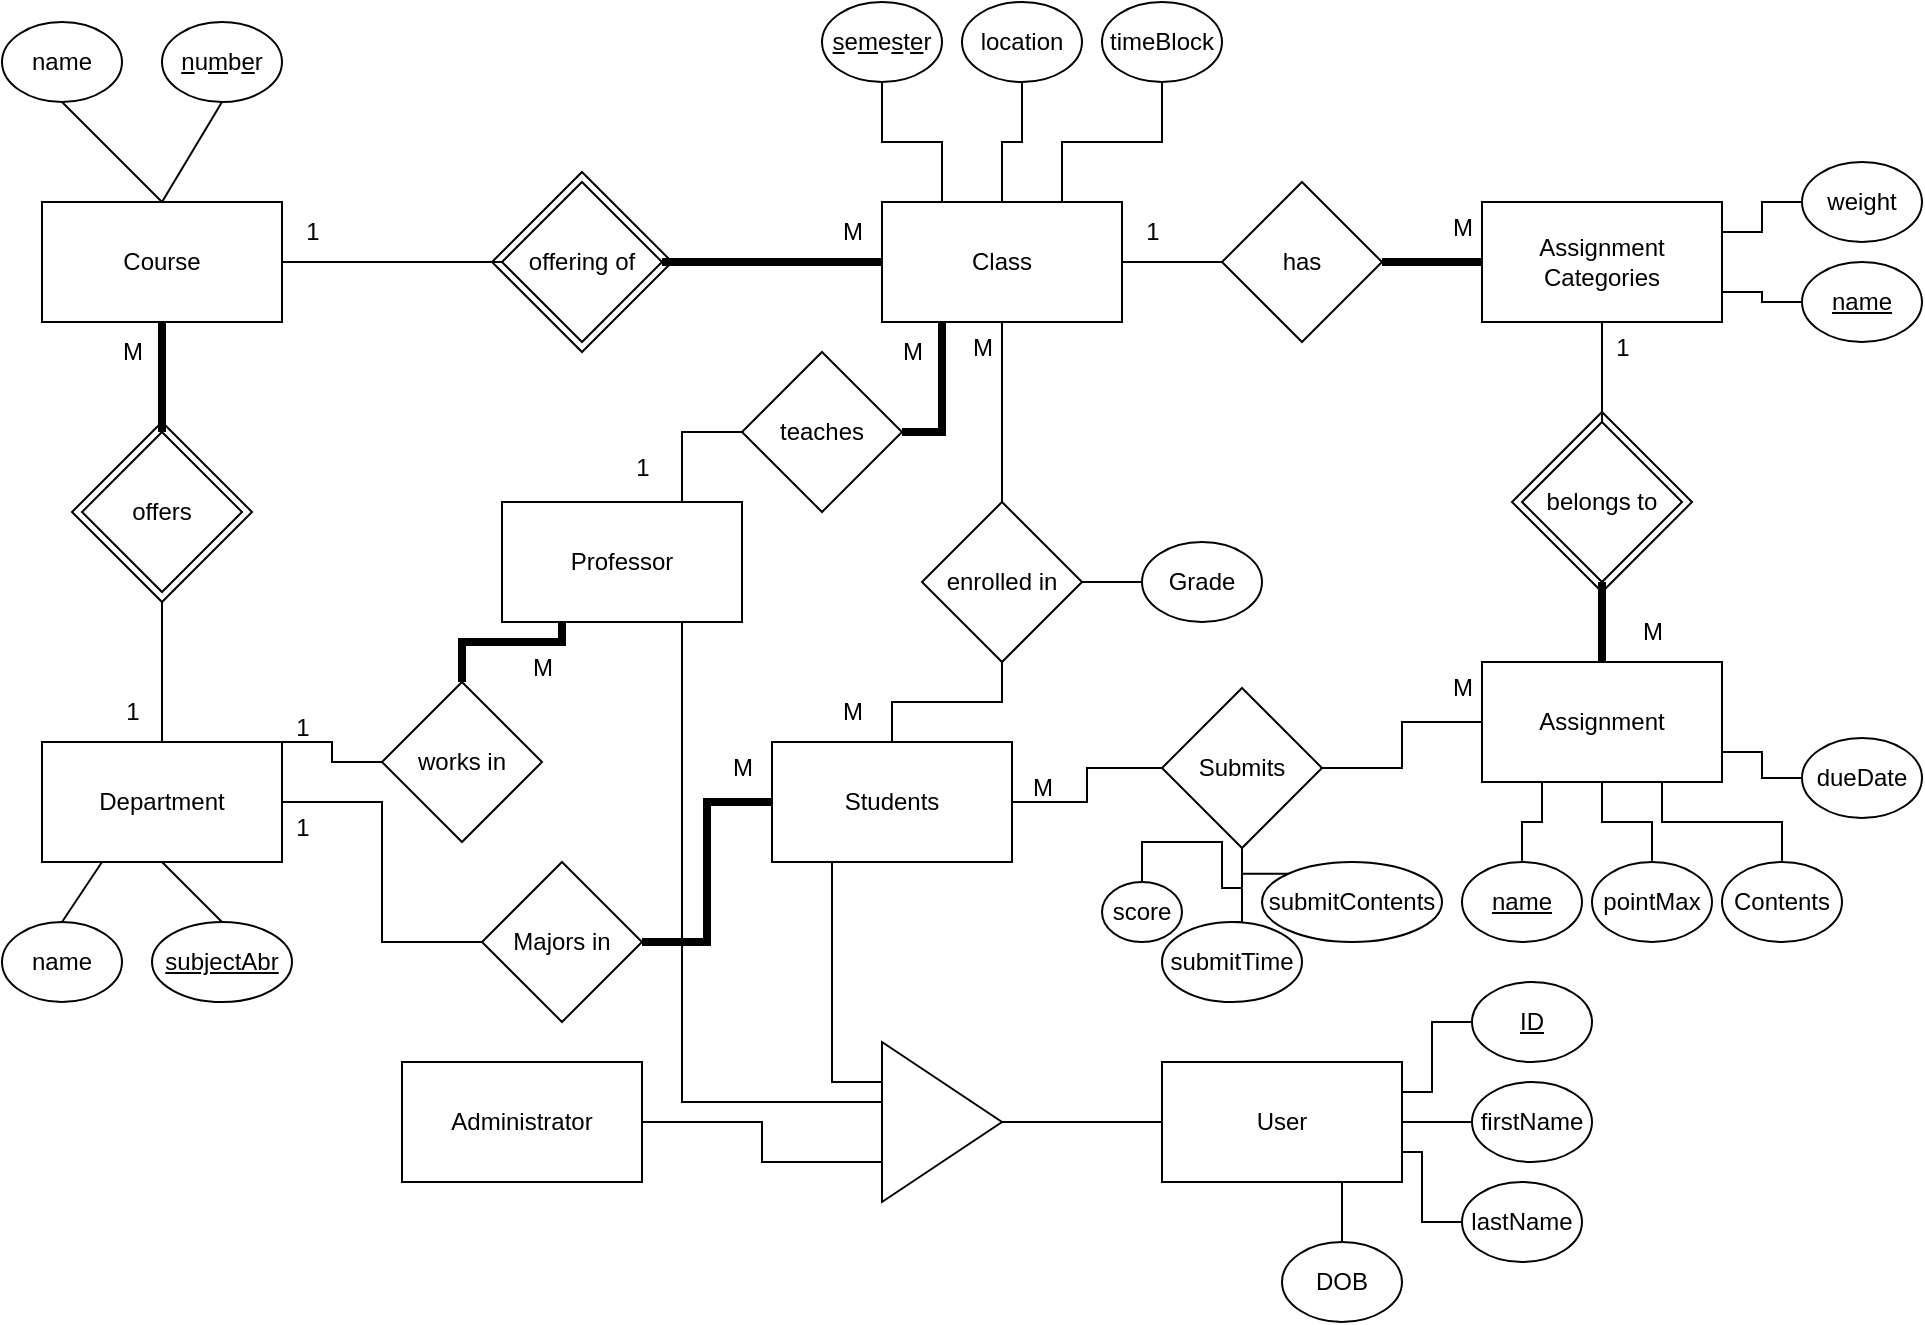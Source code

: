 <mxfile version="21.3.7" type="github">
  <diagram name="Page-1" id="xRLUyUIMnr9OEgLrwgXi">
    <mxGraphModel dx="1363" dy="917" grid="1" gridSize="10" guides="1" tooltips="1" connect="1" arrows="1" fold="1" page="1" pageScale="1" pageWidth="1100" pageHeight="850" math="0" shadow="0">
      <root>
        <mxCell id="0" />
        <mxCell id="1" parent="0" />
        <mxCell id="y1rRgEqODbrE1-zOls_D-131" value="" style="rhombus;whiteSpace=wrap;html=1;" vertex="1" parent="1">
          <mxGeometry x="845" y="295" width="90" height="90" as="geometry" />
        </mxCell>
        <mxCell id="y1rRgEqODbrE1-zOls_D-21" value="" style="rhombus;whiteSpace=wrap;html=1;" vertex="1" parent="1">
          <mxGeometry x="335" y="175" width="90" height="90" as="geometry" />
        </mxCell>
        <mxCell id="y1rRgEqODbrE1-zOls_D-16" value="" style="rhombus;whiteSpace=wrap;html=1;" vertex="1" parent="1">
          <mxGeometry x="125" y="300" width="90" height="90" as="geometry" />
        </mxCell>
        <mxCell id="y1rRgEqODbrE1-zOls_D-40" style="edgeStyle=orthogonalEdgeStyle;rounded=0;orthogonalLoop=1;jettySize=auto;html=1;exitX=1;exitY=0;exitDx=0;exitDy=0;entryX=0;entryY=0.5;entryDx=0;entryDy=0;endArrow=none;endFill=0;" edge="1" parent="1" source="y1rRgEqODbrE1-zOls_D-1" target="y1rRgEqODbrE1-zOls_D-39">
          <mxGeometry relative="1" as="geometry">
            <Array as="points">
              <mxPoint x="255" y="460" />
              <mxPoint x="255" y="470" />
            </Array>
          </mxGeometry>
        </mxCell>
        <mxCell id="y1rRgEqODbrE1-zOls_D-1" value="&lt;div&gt;Department&lt;/div&gt;" style="rounded=0;whiteSpace=wrap;html=1;" vertex="1" parent="1">
          <mxGeometry x="110" y="460" width="120" height="60" as="geometry" />
        </mxCell>
        <mxCell id="y1rRgEqODbrE1-zOls_D-2" value="name" style="ellipse;whiteSpace=wrap;html=1;" vertex="1" parent="1">
          <mxGeometry x="90" y="550" width="60" height="40" as="geometry" />
        </mxCell>
        <mxCell id="y1rRgEqODbrE1-zOls_D-3" value="&lt;u&gt;subjectAbr&lt;/u&gt;" style="ellipse;whiteSpace=wrap;html=1;" vertex="1" parent="1">
          <mxGeometry x="165" y="550" width="70" height="40" as="geometry" />
        </mxCell>
        <mxCell id="y1rRgEqODbrE1-zOls_D-4" value="" style="endArrow=none;html=1;rounded=0;entryX=0.25;entryY=1;entryDx=0;entryDy=0;exitX=0.5;exitY=0;exitDx=0;exitDy=0;" edge="1" parent="1" source="y1rRgEqODbrE1-zOls_D-2" target="y1rRgEqODbrE1-zOls_D-1">
          <mxGeometry width="50" height="50" relative="1" as="geometry">
            <mxPoint x="35" y="560" as="sourcePoint" />
            <mxPoint x="85" y="510" as="targetPoint" />
          </mxGeometry>
        </mxCell>
        <mxCell id="y1rRgEqODbrE1-zOls_D-5" value="" style="endArrow=none;html=1;rounded=0;exitX=0.5;exitY=0;exitDx=0;exitDy=0;entryX=0.5;entryY=1;entryDx=0;entryDy=0;" edge="1" parent="1" source="y1rRgEqODbrE1-zOls_D-3" target="y1rRgEqODbrE1-zOls_D-1">
          <mxGeometry width="50" height="50" relative="1" as="geometry">
            <mxPoint x="235" y="570" as="sourcePoint" />
            <mxPoint x="285" y="520" as="targetPoint" />
          </mxGeometry>
        </mxCell>
        <mxCell id="y1rRgEqODbrE1-zOls_D-19" style="edgeStyle=orthogonalEdgeStyle;rounded=0;orthogonalLoop=1;jettySize=auto;html=1;exitX=1;exitY=0.5;exitDx=0;exitDy=0;entryX=0;entryY=0.5;entryDx=0;entryDy=0;endArrow=none;endFill=0;" edge="1" parent="1" source="y1rRgEqODbrE1-zOls_D-6" target="y1rRgEqODbrE1-zOls_D-18">
          <mxGeometry relative="1" as="geometry" />
        </mxCell>
        <mxCell id="y1rRgEqODbrE1-zOls_D-6" value="Course" style="rounded=0;whiteSpace=wrap;html=1;" vertex="1" parent="1">
          <mxGeometry x="110" y="190" width="120" height="60" as="geometry" />
        </mxCell>
        <mxCell id="y1rRgEqODbrE1-zOls_D-7" value="name" style="ellipse;whiteSpace=wrap;html=1;" vertex="1" parent="1">
          <mxGeometry x="90" y="100" width="60" height="40" as="geometry" />
        </mxCell>
        <mxCell id="y1rRgEqODbrE1-zOls_D-8" value="&lt;u&gt;n&lt;/u&gt;u&lt;u&gt;m&lt;/u&gt;b&lt;u&gt;e&lt;/u&gt;r" style="ellipse;whiteSpace=wrap;html=1;" vertex="1" parent="1">
          <mxGeometry x="170" y="100" width="60" height="40" as="geometry" />
        </mxCell>
        <mxCell id="y1rRgEqODbrE1-zOls_D-9" value="" style="endArrow=none;html=1;rounded=0;entryX=0.5;entryY=1;entryDx=0;entryDy=0;exitX=0.5;exitY=0;exitDx=0;exitDy=0;" edge="1" parent="1" source="y1rRgEqODbrE1-zOls_D-6" target="y1rRgEqODbrE1-zOls_D-7">
          <mxGeometry width="50" height="50" relative="1" as="geometry">
            <mxPoint x="40" y="220" as="sourcePoint" />
            <mxPoint x="90" y="170" as="targetPoint" />
          </mxGeometry>
        </mxCell>
        <mxCell id="y1rRgEqODbrE1-zOls_D-10" value="" style="endArrow=none;html=1;rounded=0;entryX=0.5;entryY=1;entryDx=0;entryDy=0;exitX=0.5;exitY=0;exitDx=0;exitDy=0;" edge="1" parent="1" source="y1rRgEqODbrE1-zOls_D-6" target="y1rRgEqODbrE1-zOls_D-8">
          <mxGeometry width="50" height="50" relative="1" as="geometry">
            <mxPoint x="310" y="340" as="sourcePoint" />
            <mxPoint x="360" y="290" as="targetPoint" />
          </mxGeometry>
        </mxCell>
        <mxCell id="y1rRgEqODbrE1-zOls_D-11" value="offers" style="rhombus;whiteSpace=wrap;html=1;" vertex="1" parent="1">
          <mxGeometry x="130" y="305" width="80" height="80" as="geometry" />
        </mxCell>
        <mxCell id="y1rRgEqODbrE1-zOls_D-12" value="" style="endArrow=none;html=1;rounded=0;exitX=0.5;exitY=0;exitDx=0;exitDy=0;entryX=0.5;entryY=1;entryDx=0;entryDy=0;" edge="1" parent="1" source="y1rRgEqODbrE1-zOls_D-1" target="y1rRgEqODbrE1-zOls_D-16">
          <mxGeometry width="50" height="50" relative="1" as="geometry">
            <mxPoint x="175" y="480" as="sourcePoint" />
            <mxPoint x="170" y="430" as="targetPoint" />
          </mxGeometry>
        </mxCell>
        <mxCell id="y1rRgEqODbrE1-zOls_D-13" value="" style="endArrow=none;html=1;rounded=0;entryX=0.5;entryY=1;entryDx=0;entryDy=0;exitX=0.5;exitY=0;exitDx=0;exitDy=0;strokeWidth=4;" edge="1" parent="1" source="y1rRgEqODbrE1-zOls_D-11" target="y1rRgEqODbrE1-zOls_D-6">
          <mxGeometry width="50" height="50" relative="1" as="geometry">
            <mxPoint x="285" y="290" as="sourcePoint" />
            <mxPoint x="225" y="380" as="targetPoint" />
          </mxGeometry>
        </mxCell>
        <mxCell id="y1rRgEqODbrE1-zOls_D-14" value="M" style="text;html=1;align=center;verticalAlign=middle;resizable=0;points=[];autosize=1;strokeColor=none;fillColor=none;" vertex="1" parent="1">
          <mxGeometry x="140" y="250" width="30" height="30" as="geometry" />
        </mxCell>
        <mxCell id="y1rRgEqODbrE1-zOls_D-15" value="1" style="text;html=1;align=center;verticalAlign=middle;resizable=0;points=[];autosize=1;strokeColor=none;fillColor=none;" vertex="1" parent="1">
          <mxGeometry x="140" y="430" width="30" height="30" as="geometry" />
        </mxCell>
        <mxCell id="y1rRgEqODbrE1-zOls_D-55" style="edgeStyle=orthogonalEdgeStyle;rounded=0;orthogonalLoop=1;jettySize=auto;html=1;exitX=0.5;exitY=1;exitDx=0;exitDy=0;entryX=0.5;entryY=0;entryDx=0;entryDy=0;endArrow=none;endFill=0;" edge="1" parent="1" source="y1rRgEqODbrE1-zOls_D-17" target="y1rRgEqODbrE1-zOls_D-54">
          <mxGeometry relative="1" as="geometry" />
        </mxCell>
        <mxCell id="y1rRgEqODbrE1-zOls_D-17" value="Class" style="rounded=0;whiteSpace=wrap;html=1;" vertex="1" parent="1">
          <mxGeometry x="530" y="190" width="120" height="60" as="geometry" />
        </mxCell>
        <mxCell id="y1rRgEqODbrE1-zOls_D-20" style="edgeStyle=orthogonalEdgeStyle;rounded=0;orthogonalLoop=1;jettySize=auto;html=1;exitX=1;exitY=0.5;exitDx=0;exitDy=0;endArrow=none;endFill=0;entryX=0;entryY=0.5;entryDx=0;entryDy=0;strokeWidth=4;" edge="1" parent="1" source="y1rRgEqODbrE1-zOls_D-18" target="y1rRgEqODbrE1-zOls_D-17">
          <mxGeometry relative="1" as="geometry">
            <mxPoint x="495" y="218" as="targetPoint" />
          </mxGeometry>
        </mxCell>
        <mxCell id="y1rRgEqODbrE1-zOls_D-18" value="offering of" style="rhombus;whiteSpace=wrap;html=1;" vertex="1" parent="1">
          <mxGeometry x="340" y="180" width="80" height="80" as="geometry" />
        </mxCell>
        <mxCell id="y1rRgEqODbrE1-zOls_D-22" value="1" style="text;html=1;align=center;verticalAlign=middle;resizable=0;points=[];autosize=1;strokeColor=none;fillColor=none;" vertex="1" parent="1">
          <mxGeometry x="230" y="190" width="30" height="30" as="geometry" />
        </mxCell>
        <mxCell id="y1rRgEqODbrE1-zOls_D-23" value="M" style="text;html=1;align=center;verticalAlign=middle;resizable=0;points=[];autosize=1;strokeColor=none;fillColor=none;" vertex="1" parent="1">
          <mxGeometry x="500" y="190" width="30" height="30" as="geometry" />
        </mxCell>
        <mxCell id="y1rRgEqODbrE1-zOls_D-70" style="edgeStyle=orthogonalEdgeStyle;rounded=0;orthogonalLoop=1;jettySize=auto;html=1;exitX=0.5;exitY=1;exitDx=0;exitDy=0;entryX=0.25;entryY=0;entryDx=0;entryDy=0;endArrow=none;endFill=0;" edge="1" parent="1" source="y1rRgEqODbrE1-zOls_D-24" target="y1rRgEqODbrE1-zOls_D-17">
          <mxGeometry relative="1" as="geometry" />
        </mxCell>
        <mxCell id="y1rRgEqODbrE1-zOls_D-24" value="&lt;u&gt;s&lt;/u&gt;e&lt;u&gt;m&lt;/u&gt;e&lt;u&gt;s&lt;/u&gt;t&lt;u&gt;e&lt;/u&gt;r" style="ellipse;whiteSpace=wrap;html=1;" vertex="1" parent="1">
          <mxGeometry x="500" y="90" width="60" height="40" as="geometry" />
        </mxCell>
        <mxCell id="y1rRgEqODbrE1-zOls_D-72" style="edgeStyle=orthogonalEdgeStyle;rounded=0;orthogonalLoop=1;jettySize=auto;html=1;exitX=0.5;exitY=1;exitDx=0;exitDy=0;entryX=0.5;entryY=0;entryDx=0;entryDy=0;endArrow=none;endFill=0;" edge="1" parent="1" source="y1rRgEqODbrE1-zOls_D-25" target="y1rRgEqODbrE1-zOls_D-17">
          <mxGeometry relative="1" as="geometry" />
        </mxCell>
        <mxCell id="y1rRgEqODbrE1-zOls_D-25" value="location" style="ellipse;whiteSpace=wrap;html=1;" vertex="1" parent="1">
          <mxGeometry x="570" y="90" width="60" height="40" as="geometry" />
        </mxCell>
        <mxCell id="y1rRgEqODbrE1-zOls_D-74" style="edgeStyle=orthogonalEdgeStyle;rounded=0;orthogonalLoop=1;jettySize=auto;html=1;exitX=0.5;exitY=1;exitDx=0;exitDy=0;entryX=0.75;entryY=0;entryDx=0;entryDy=0;endArrow=none;endFill=0;" edge="1" parent="1" source="y1rRgEqODbrE1-zOls_D-26" target="y1rRgEqODbrE1-zOls_D-17">
          <mxGeometry relative="1" as="geometry" />
        </mxCell>
        <mxCell id="y1rRgEqODbrE1-zOls_D-26" value="timeBlock" style="ellipse;whiteSpace=wrap;html=1;" vertex="1" parent="1">
          <mxGeometry x="640" y="90" width="60" height="40" as="geometry" />
        </mxCell>
        <mxCell id="y1rRgEqODbrE1-zOls_D-47" style="edgeStyle=orthogonalEdgeStyle;rounded=0;orthogonalLoop=1;jettySize=auto;html=1;exitX=0.75;exitY=0;exitDx=0;exitDy=0;entryX=0;entryY=0.5;entryDx=0;entryDy=0;endArrow=none;endFill=0;" edge="1" parent="1" source="y1rRgEqODbrE1-zOls_D-37" target="y1rRgEqODbrE1-zOls_D-46">
          <mxGeometry relative="1" as="geometry" />
        </mxCell>
        <mxCell id="y1rRgEqODbrE1-zOls_D-37" value="Professor" style="rounded=0;whiteSpace=wrap;html=1;" vertex="1" parent="1">
          <mxGeometry x="340" y="340" width="120" height="60" as="geometry" />
        </mxCell>
        <mxCell id="y1rRgEqODbrE1-zOls_D-41" style="edgeStyle=orthogonalEdgeStyle;rounded=0;orthogonalLoop=1;jettySize=auto;html=1;exitX=0.5;exitY=0;exitDx=0;exitDy=0;entryX=0.25;entryY=1;entryDx=0;entryDy=0;endArrow=none;endFill=0;strokeWidth=4;" edge="1" parent="1" source="y1rRgEqODbrE1-zOls_D-39" target="y1rRgEqODbrE1-zOls_D-37">
          <mxGeometry relative="1" as="geometry" />
        </mxCell>
        <mxCell id="y1rRgEqODbrE1-zOls_D-39" value="works in" style="rhombus;whiteSpace=wrap;html=1;" vertex="1" parent="1">
          <mxGeometry x="280" y="430" width="80" height="80" as="geometry" />
        </mxCell>
        <mxCell id="y1rRgEqODbrE1-zOls_D-42" value="M" style="text;html=1;align=center;verticalAlign=middle;resizable=0;points=[];autosize=1;strokeColor=none;fillColor=none;" vertex="1" parent="1">
          <mxGeometry x="345" y="408" width="30" height="30" as="geometry" />
        </mxCell>
        <mxCell id="y1rRgEqODbrE1-zOls_D-43" value="1" style="text;html=1;align=center;verticalAlign=middle;resizable=0;points=[];autosize=1;strokeColor=none;fillColor=none;" vertex="1" parent="1">
          <mxGeometry x="225" y="438" width="30" height="30" as="geometry" />
        </mxCell>
        <mxCell id="y1rRgEqODbrE1-zOls_D-52" style="edgeStyle=orthogonalEdgeStyle;rounded=0;orthogonalLoop=1;jettySize=auto;html=1;exitX=1;exitY=0.5;exitDx=0;exitDy=0;entryX=0.25;entryY=1;entryDx=0;entryDy=0;endArrow=none;endFill=0;strokeWidth=4;" edge="1" parent="1" source="y1rRgEqODbrE1-zOls_D-46" target="y1rRgEqODbrE1-zOls_D-17">
          <mxGeometry relative="1" as="geometry" />
        </mxCell>
        <mxCell id="y1rRgEqODbrE1-zOls_D-46" value="teaches" style="rhombus;whiteSpace=wrap;html=1;" vertex="1" parent="1">
          <mxGeometry x="460" y="265" width="80" height="80" as="geometry" />
        </mxCell>
        <mxCell id="y1rRgEqODbrE1-zOls_D-49" value="1" style="text;html=1;align=center;verticalAlign=middle;resizable=0;points=[];autosize=1;strokeColor=none;fillColor=none;" vertex="1" parent="1">
          <mxGeometry x="395" y="308" width="30" height="30" as="geometry" />
        </mxCell>
        <mxCell id="y1rRgEqODbrE1-zOls_D-53" value="M" style="text;html=1;align=center;verticalAlign=middle;resizable=0;points=[];autosize=1;strokeColor=none;fillColor=none;" vertex="1" parent="1">
          <mxGeometry x="530" y="250" width="30" height="30" as="geometry" />
        </mxCell>
        <mxCell id="y1rRgEqODbrE1-zOls_D-57" style="edgeStyle=orthogonalEdgeStyle;rounded=0;orthogonalLoop=1;jettySize=auto;html=1;exitX=0.5;exitY=1;exitDx=0;exitDy=0;entryX=0.5;entryY=0;entryDx=0;entryDy=0;endArrow=none;endFill=0;" edge="1" parent="1" source="y1rRgEqODbrE1-zOls_D-54" target="y1rRgEqODbrE1-zOls_D-56">
          <mxGeometry relative="1" as="geometry" />
        </mxCell>
        <mxCell id="y1rRgEqODbrE1-zOls_D-54" value="enrolled in" style="rhombus;whiteSpace=wrap;html=1;" vertex="1" parent="1">
          <mxGeometry x="550" y="340" width="80" height="80" as="geometry" />
        </mxCell>
        <mxCell id="y1rRgEqODbrE1-zOls_D-104" style="edgeStyle=orthogonalEdgeStyle;rounded=0;orthogonalLoop=1;jettySize=auto;html=1;exitX=1;exitY=0.5;exitDx=0;exitDy=0;entryX=0;entryY=0.5;entryDx=0;entryDy=0;endArrow=none;endFill=0;" edge="1" parent="1" source="y1rRgEqODbrE1-zOls_D-56" target="y1rRgEqODbrE1-zOls_D-103">
          <mxGeometry relative="1" as="geometry" />
        </mxCell>
        <mxCell id="y1rRgEqODbrE1-zOls_D-56" value="&lt;div&gt;Students&lt;/div&gt;" style="rounded=0;whiteSpace=wrap;html=1;" vertex="1" parent="1">
          <mxGeometry x="475" y="460" width="120" height="60" as="geometry" />
        </mxCell>
        <mxCell id="y1rRgEqODbrE1-zOls_D-59" style="edgeStyle=orthogonalEdgeStyle;rounded=0;orthogonalLoop=1;jettySize=auto;html=1;exitX=0;exitY=0.5;exitDx=0;exitDy=0;entryX=1;entryY=0.5;entryDx=0;entryDy=0;endArrow=none;endFill=0;" edge="1" parent="1" source="y1rRgEqODbrE1-zOls_D-58" target="y1rRgEqODbrE1-zOls_D-54">
          <mxGeometry relative="1" as="geometry" />
        </mxCell>
        <mxCell id="y1rRgEqODbrE1-zOls_D-58" value="Grade" style="ellipse;whiteSpace=wrap;html=1;" vertex="1" parent="1">
          <mxGeometry x="660" y="360" width="60" height="40" as="geometry" />
        </mxCell>
        <mxCell id="y1rRgEqODbrE1-zOls_D-60" value="M" style="text;html=1;align=center;verticalAlign=middle;resizable=0;points=[];autosize=1;strokeColor=none;fillColor=none;" vertex="1" parent="1">
          <mxGeometry x="565" y="248" width="30" height="30" as="geometry" />
        </mxCell>
        <mxCell id="y1rRgEqODbrE1-zOls_D-61" value="M" style="text;html=1;align=center;verticalAlign=middle;resizable=0;points=[];autosize=1;strokeColor=none;fillColor=none;" vertex="1" parent="1">
          <mxGeometry x="500" y="430" width="30" height="30" as="geometry" />
        </mxCell>
        <mxCell id="y1rRgEqODbrE1-zOls_D-62" value="Assignment Categories" style="rounded=0;whiteSpace=wrap;html=1;" vertex="1" parent="1">
          <mxGeometry x="830" y="190" width="120" height="60" as="geometry" />
        </mxCell>
        <mxCell id="y1rRgEqODbrE1-zOls_D-67" style="edgeStyle=orthogonalEdgeStyle;rounded=0;orthogonalLoop=1;jettySize=auto;html=1;exitX=0;exitY=0.5;exitDx=0;exitDy=0;entryX=1;entryY=0.25;entryDx=0;entryDy=0;endArrow=none;endFill=0;" edge="1" parent="1" source="y1rRgEqODbrE1-zOls_D-64" target="y1rRgEqODbrE1-zOls_D-62">
          <mxGeometry relative="1" as="geometry" />
        </mxCell>
        <mxCell id="y1rRgEqODbrE1-zOls_D-64" value="weight" style="ellipse;whiteSpace=wrap;html=1;" vertex="1" parent="1">
          <mxGeometry x="990" y="170" width="60" height="40" as="geometry" />
        </mxCell>
        <mxCell id="y1rRgEqODbrE1-zOls_D-66" style="edgeStyle=orthogonalEdgeStyle;rounded=0;orthogonalLoop=1;jettySize=auto;html=1;exitX=0;exitY=0.5;exitDx=0;exitDy=0;entryX=1;entryY=0.75;entryDx=0;entryDy=0;endArrow=none;endFill=0;" edge="1" parent="1" source="y1rRgEqODbrE1-zOls_D-65" target="y1rRgEqODbrE1-zOls_D-62">
          <mxGeometry relative="1" as="geometry" />
        </mxCell>
        <mxCell id="y1rRgEqODbrE1-zOls_D-65" value="&lt;u&gt;name&lt;/u&gt;" style="ellipse;whiteSpace=wrap;html=1;" vertex="1" parent="1">
          <mxGeometry x="990" y="220" width="60" height="40" as="geometry" />
        </mxCell>
        <mxCell id="y1rRgEqODbrE1-zOls_D-77" style="edgeStyle=orthogonalEdgeStyle;rounded=0;orthogonalLoop=1;jettySize=auto;html=1;exitX=0;exitY=0.5;exitDx=0;exitDy=0;entryX=1;entryY=0.5;entryDx=0;entryDy=0;endArrow=none;endFill=0;" edge="1" parent="1" source="y1rRgEqODbrE1-zOls_D-75" target="y1rRgEqODbrE1-zOls_D-17">
          <mxGeometry relative="1" as="geometry" />
        </mxCell>
        <mxCell id="y1rRgEqODbrE1-zOls_D-78" style="edgeStyle=orthogonalEdgeStyle;rounded=0;orthogonalLoop=1;jettySize=auto;html=1;exitX=1;exitY=0.5;exitDx=0;exitDy=0;entryX=0;entryY=0.5;entryDx=0;entryDy=0;endArrow=none;endFill=0;strokeWidth=4;" edge="1" parent="1" source="y1rRgEqODbrE1-zOls_D-75" target="y1rRgEqODbrE1-zOls_D-62">
          <mxGeometry relative="1" as="geometry" />
        </mxCell>
        <mxCell id="y1rRgEqODbrE1-zOls_D-75" value="has" style="rhombus;whiteSpace=wrap;html=1;" vertex="1" parent="1">
          <mxGeometry x="700" y="180" width="80" height="80" as="geometry" />
        </mxCell>
        <mxCell id="y1rRgEqODbrE1-zOls_D-79" value="M" style="text;html=1;align=center;verticalAlign=middle;resizable=0;points=[];autosize=1;strokeColor=none;fillColor=none;strokeWidth=3;" vertex="1" parent="1">
          <mxGeometry x="805" y="188" width="30" height="30" as="geometry" />
        </mxCell>
        <mxCell id="y1rRgEqODbrE1-zOls_D-80" value="1" style="text;html=1;align=center;verticalAlign=middle;resizable=0;points=[];autosize=1;strokeColor=none;fillColor=none;" vertex="1" parent="1">
          <mxGeometry x="650" y="190" width="30" height="30" as="geometry" />
        </mxCell>
        <mxCell id="y1rRgEqODbrE1-zOls_D-82" style="edgeStyle=orthogonalEdgeStyle;rounded=0;orthogonalLoop=1;jettySize=auto;html=1;exitX=1;exitY=0.5;exitDx=0;exitDy=0;entryX=0;entryY=0.5;entryDx=0;entryDy=0;endArrow=none;endFill=0;strokeWidth=4;" edge="1" parent="1" source="y1rRgEqODbrE1-zOls_D-81" target="y1rRgEqODbrE1-zOls_D-56">
          <mxGeometry relative="1" as="geometry" />
        </mxCell>
        <mxCell id="y1rRgEqODbrE1-zOls_D-83" style="edgeStyle=orthogonalEdgeStyle;rounded=0;orthogonalLoop=1;jettySize=auto;html=1;exitX=0;exitY=0.5;exitDx=0;exitDy=0;entryX=1;entryY=0.5;entryDx=0;entryDy=0;endArrow=none;endFill=0;" edge="1" parent="1" source="y1rRgEqODbrE1-zOls_D-81" target="y1rRgEqODbrE1-zOls_D-1">
          <mxGeometry relative="1" as="geometry" />
        </mxCell>
        <mxCell id="y1rRgEqODbrE1-zOls_D-81" value="Majors in" style="rhombus;whiteSpace=wrap;html=1;" vertex="1" parent="1">
          <mxGeometry x="330" y="520" width="80" height="80" as="geometry" />
        </mxCell>
        <mxCell id="y1rRgEqODbrE1-zOls_D-84" value="M" style="text;html=1;align=center;verticalAlign=middle;resizable=0;points=[];autosize=1;strokeColor=none;fillColor=none;" vertex="1" parent="1">
          <mxGeometry x="445" y="458" width="30" height="30" as="geometry" />
        </mxCell>
        <mxCell id="y1rRgEqODbrE1-zOls_D-85" value="1" style="text;html=1;align=center;verticalAlign=middle;resizable=0;points=[];autosize=1;strokeColor=none;fillColor=none;" vertex="1" parent="1">
          <mxGeometry x="225" y="488" width="30" height="30" as="geometry" />
        </mxCell>
        <mxCell id="y1rRgEqODbrE1-zOls_D-87" style="edgeStyle=orthogonalEdgeStyle;rounded=0;orthogonalLoop=1;jettySize=auto;html=1;exitX=0.5;exitY=0;exitDx=0;exitDy=0;entryX=0.5;entryY=1;entryDx=0;entryDy=0;endArrow=none;endFill=0;" edge="1" parent="1" source="y1rRgEqODbrE1-zOls_D-86" target="y1rRgEqODbrE1-zOls_D-62">
          <mxGeometry relative="1" as="geometry" />
        </mxCell>
        <mxCell id="y1rRgEqODbrE1-zOls_D-89" value="" style="edgeStyle=orthogonalEdgeStyle;rounded=0;orthogonalLoop=1;jettySize=auto;html=1;endArrow=none;endFill=0;strokeWidth=4;" edge="1" parent="1" source="y1rRgEqODbrE1-zOls_D-86" target="y1rRgEqODbrE1-zOls_D-88">
          <mxGeometry relative="1" as="geometry" />
        </mxCell>
        <mxCell id="y1rRgEqODbrE1-zOls_D-86" value="belongs to" style="rhombus;whiteSpace=wrap;html=1;" vertex="1" parent="1">
          <mxGeometry x="850" y="300" width="80" height="80" as="geometry" />
        </mxCell>
        <mxCell id="y1rRgEqODbrE1-zOls_D-88" value="Assignment" style="rounded=0;whiteSpace=wrap;html=1;" vertex="1" parent="1">
          <mxGeometry x="830" y="420" width="120" height="60" as="geometry" />
        </mxCell>
        <mxCell id="y1rRgEqODbrE1-zOls_D-91" value="1" style="text;html=1;align=center;verticalAlign=middle;resizable=0;points=[];autosize=1;strokeColor=none;fillColor=none;" vertex="1" parent="1">
          <mxGeometry x="885" y="248" width="30" height="30" as="geometry" />
        </mxCell>
        <mxCell id="y1rRgEqODbrE1-zOls_D-92" value="M" style="text;html=1;align=center;verticalAlign=middle;resizable=0;points=[];autosize=1;strokeColor=none;fillColor=none;" vertex="1" parent="1">
          <mxGeometry x="900" y="390" width="30" height="30" as="geometry" />
        </mxCell>
        <mxCell id="y1rRgEqODbrE1-zOls_D-99" style="edgeStyle=orthogonalEdgeStyle;rounded=0;orthogonalLoop=1;jettySize=auto;html=1;exitX=0.5;exitY=0;exitDx=0;exitDy=0;entryX=0.25;entryY=1;entryDx=0;entryDy=0;endArrow=none;endFill=0;" edge="1" parent="1" source="y1rRgEqODbrE1-zOls_D-95" target="y1rRgEqODbrE1-zOls_D-88">
          <mxGeometry relative="1" as="geometry" />
        </mxCell>
        <mxCell id="y1rRgEqODbrE1-zOls_D-95" value="&lt;u&gt;name&lt;/u&gt;" style="ellipse;whiteSpace=wrap;html=1;" vertex="1" parent="1">
          <mxGeometry x="820" y="520" width="60" height="40" as="geometry" />
        </mxCell>
        <mxCell id="y1rRgEqODbrE1-zOls_D-100" style="edgeStyle=orthogonalEdgeStyle;rounded=0;orthogonalLoop=1;jettySize=auto;html=1;exitX=0.5;exitY=0;exitDx=0;exitDy=0;entryX=0.5;entryY=1;entryDx=0;entryDy=0;endArrow=none;endFill=0;" edge="1" parent="1" source="y1rRgEqODbrE1-zOls_D-96" target="y1rRgEqODbrE1-zOls_D-88">
          <mxGeometry relative="1" as="geometry" />
        </mxCell>
        <mxCell id="y1rRgEqODbrE1-zOls_D-96" value="pointMax" style="ellipse;whiteSpace=wrap;html=1;" vertex="1" parent="1">
          <mxGeometry x="885" y="520" width="60" height="40" as="geometry" />
        </mxCell>
        <mxCell id="y1rRgEqODbrE1-zOls_D-101" style="edgeStyle=orthogonalEdgeStyle;rounded=0;orthogonalLoop=1;jettySize=auto;html=1;exitX=0.5;exitY=0;exitDx=0;exitDy=0;entryX=0.75;entryY=1;entryDx=0;entryDy=0;endArrow=none;endFill=0;" edge="1" parent="1" source="y1rRgEqODbrE1-zOls_D-97" target="y1rRgEqODbrE1-zOls_D-88">
          <mxGeometry relative="1" as="geometry" />
        </mxCell>
        <mxCell id="y1rRgEqODbrE1-zOls_D-97" value="Contents" style="ellipse;whiteSpace=wrap;html=1;" vertex="1" parent="1">
          <mxGeometry x="950" y="520" width="60" height="40" as="geometry" />
        </mxCell>
        <mxCell id="y1rRgEqODbrE1-zOls_D-102" style="edgeStyle=orthogonalEdgeStyle;rounded=0;orthogonalLoop=1;jettySize=auto;html=1;exitX=0;exitY=0.5;exitDx=0;exitDy=0;entryX=1;entryY=0.75;entryDx=0;entryDy=0;endArrow=none;endFill=0;" edge="1" parent="1" source="y1rRgEqODbrE1-zOls_D-98" target="y1rRgEqODbrE1-zOls_D-88">
          <mxGeometry relative="1" as="geometry" />
        </mxCell>
        <mxCell id="y1rRgEqODbrE1-zOls_D-98" value="dueDate" style="ellipse;whiteSpace=wrap;html=1;" vertex="1" parent="1">
          <mxGeometry x="990" y="458" width="60" height="40" as="geometry" />
        </mxCell>
        <mxCell id="y1rRgEqODbrE1-zOls_D-105" style="edgeStyle=orthogonalEdgeStyle;rounded=0;orthogonalLoop=1;jettySize=auto;html=1;exitX=1;exitY=0.5;exitDx=0;exitDy=0;entryX=0;entryY=0.5;entryDx=0;entryDy=0;endArrow=none;endFill=0;" edge="1" parent="1" source="y1rRgEqODbrE1-zOls_D-103" target="y1rRgEqODbrE1-zOls_D-88">
          <mxGeometry relative="1" as="geometry" />
        </mxCell>
        <mxCell id="y1rRgEqODbrE1-zOls_D-103" value="Submits" style="rhombus;whiteSpace=wrap;html=1;" vertex="1" parent="1">
          <mxGeometry x="670" y="433" width="80" height="80" as="geometry" />
        </mxCell>
        <mxCell id="y1rRgEqODbrE1-zOls_D-106" value="M" style="text;html=1;align=center;verticalAlign=middle;resizable=0;points=[];autosize=1;strokeColor=none;fillColor=none;" vertex="1" parent="1">
          <mxGeometry x="595" y="468" width="30" height="30" as="geometry" />
        </mxCell>
        <mxCell id="y1rRgEqODbrE1-zOls_D-107" value="M" style="text;html=1;align=center;verticalAlign=middle;resizable=0;points=[];autosize=1;strokeColor=none;fillColor=none;" vertex="1" parent="1">
          <mxGeometry x="805" y="418" width="30" height="30" as="geometry" />
        </mxCell>
        <mxCell id="y1rRgEqODbrE1-zOls_D-109" style="edgeStyle=orthogonalEdgeStyle;rounded=0;orthogonalLoop=1;jettySize=auto;html=1;exitX=0.5;exitY=0;exitDx=0;exitDy=0;entryX=0.5;entryY=1;entryDx=0;entryDy=0;endArrow=none;endFill=0;" edge="1" parent="1" source="y1rRgEqODbrE1-zOls_D-108" target="y1rRgEqODbrE1-zOls_D-103">
          <mxGeometry relative="1" as="geometry" />
        </mxCell>
        <mxCell id="y1rRgEqODbrE1-zOls_D-108" value="submitTime" style="ellipse;whiteSpace=wrap;html=1;" vertex="1" parent="1">
          <mxGeometry x="670" y="550" width="70" height="40" as="geometry" />
        </mxCell>
        <mxCell id="y1rRgEqODbrE1-zOls_D-111" style="edgeStyle=orthogonalEdgeStyle;rounded=0;orthogonalLoop=1;jettySize=auto;html=1;exitX=0.5;exitY=0;exitDx=0;exitDy=0;entryX=0.5;entryY=1;entryDx=0;entryDy=0;endArrow=none;endFill=0;" edge="1" parent="1" source="y1rRgEqODbrE1-zOls_D-110" target="y1rRgEqODbrE1-zOls_D-103">
          <mxGeometry relative="1" as="geometry" />
        </mxCell>
        <mxCell id="y1rRgEqODbrE1-zOls_D-110" value="score" style="ellipse;whiteSpace=wrap;html=1;" vertex="1" parent="1">
          <mxGeometry x="640" y="530" width="40" height="30" as="geometry" />
        </mxCell>
        <mxCell id="y1rRgEqODbrE1-zOls_D-113" style="edgeStyle=orthogonalEdgeStyle;rounded=0;orthogonalLoop=1;jettySize=auto;html=1;exitX=0;exitY=0;exitDx=0;exitDy=0;entryX=0.5;entryY=1;entryDx=0;entryDy=0;endArrow=none;endFill=0;" edge="1" parent="1" source="y1rRgEqODbrE1-zOls_D-112" target="y1rRgEqODbrE1-zOls_D-103">
          <mxGeometry relative="1" as="geometry" />
        </mxCell>
        <mxCell id="y1rRgEqODbrE1-zOls_D-112" value="submitContents" style="ellipse;whiteSpace=wrap;html=1;" vertex="1" parent="1">
          <mxGeometry x="720" y="520" width="90" height="40" as="geometry" />
        </mxCell>
        <mxCell id="y1rRgEqODbrE1-zOls_D-119" style="edgeStyle=orthogonalEdgeStyle;rounded=0;orthogonalLoop=1;jettySize=auto;html=1;exitX=1;exitY=0.5;exitDx=0;exitDy=0;entryX=0;entryY=0.75;entryDx=0;entryDy=0;endArrow=none;endFill=0;" edge="1" parent="1" source="y1rRgEqODbrE1-zOls_D-115" target="y1rRgEqODbrE1-zOls_D-116">
          <mxGeometry relative="1" as="geometry" />
        </mxCell>
        <mxCell id="y1rRgEqODbrE1-zOls_D-115" value="&lt;div&gt;Administrator&lt;/div&gt;" style="rounded=0;whiteSpace=wrap;html=1;" vertex="1" parent="1">
          <mxGeometry x="290" y="620" width="120" height="60" as="geometry" />
        </mxCell>
        <mxCell id="y1rRgEqODbrE1-zOls_D-120" style="edgeStyle=orthogonalEdgeStyle;rounded=0;orthogonalLoop=1;jettySize=auto;html=1;exitX=0;exitY=0.5;exitDx=0;exitDy=0;entryX=0.75;entryY=1;entryDx=0;entryDy=0;endArrow=none;endFill=0;" edge="1" parent="1" source="y1rRgEqODbrE1-zOls_D-116" target="y1rRgEqODbrE1-zOls_D-37">
          <mxGeometry relative="1" as="geometry">
            <Array as="points">
              <mxPoint x="530" y="640" />
              <mxPoint x="430" y="640" />
            </Array>
          </mxGeometry>
        </mxCell>
        <mxCell id="y1rRgEqODbrE1-zOls_D-121" style="edgeStyle=orthogonalEdgeStyle;rounded=0;orthogonalLoop=1;jettySize=auto;html=1;exitX=0;exitY=0.25;exitDx=0;exitDy=0;entryX=0.25;entryY=1;entryDx=0;entryDy=0;endArrow=none;endFill=0;" edge="1" parent="1" source="y1rRgEqODbrE1-zOls_D-116" target="y1rRgEqODbrE1-zOls_D-56">
          <mxGeometry relative="1" as="geometry" />
        </mxCell>
        <mxCell id="y1rRgEqODbrE1-zOls_D-116" value="" style="triangle;whiteSpace=wrap;html=1;" vertex="1" parent="1">
          <mxGeometry x="530" y="610" width="60" height="80" as="geometry" />
        </mxCell>
        <mxCell id="y1rRgEqODbrE1-zOls_D-118" style="edgeStyle=orthogonalEdgeStyle;rounded=0;orthogonalLoop=1;jettySize=auto;html=1;exitX=0;exitY=0.5;exitDx=0;exitDy=0;entryX=1;entryY=0.5;entryDx=0;entryDy=0;endArrow=none;endFill=0;" edge="1" parent="1" source="y1rRgEqODbrE1-zOls_D-117" target="y1rRgEqODbrE1-zOls_D-116">
          <mxGeometry relative="1" as="geometry" />
        </mxCell>
        <mxCell id="y1rRgEqODbrE1-zOls_D-117" value="User" style="rounded=0;whiteSpace=wrap;html=1;" vertex="1" parent="1">
          <mxGeometry x="670" y="620" width="120" height="60" as="geometry" />
        </mxCell>
        <mxCell id="y1rRgEqODbrE1-zOls_D-129" style="edgeStyle=orthogonalEdgeStyle;rounded=0;orthogonalLoop=1;jettySize=auto;html=1;exitX=0;exitY=0.5;exitDx=0;exitDy=0;entryX=1;entryY=0.25;entryDx=0;entryDy=0;endArrow=none;endFill=0;" edge="1" parent="1" source="y1rRgEqODbrE1-zOls_D-122" target="y1rRgEqODbrE1-zOls_D-117">
          <mxGeometry relative="1" as="geometry" />
        </mxCell>
        <mxCell id="y1rRgEqODbrE1-zOls_D-122" value="&lt;u&gt;ID&lt;/u&gt;" style="ellipse;whiteSpace=wrap;html=1;" vertex="1" parent="1">
          <mxGeometry x="825" y="580" width="60" height="40" as="geometry" />
        </mxCell>
        <mxCell id="y1rRgEqODbrE1-zOls_D-128" style="edgeStyle=orthogonalEdgeStyle;rounded=0;orthogonalLoop=1;jettySize=auto;html=1;exitX=0;exitY=0.5;exitDx=0;exitDy=0;entryX=1;entryY=0.5;entryDx=0;entryDy=0;endArrow=none;endFill=0;" edge="1" parent="1" source="y1rRgEqODbrE1-zOls_D-123" target="y1rRgEqODbrE1-zOls_D-117">
          <mxGeometry relative="1" as="geometry" />
        </mxCell>
        <mxCell id="y1rRgEqODbrE1-zOls_D-123" value="firstName" style="ellipse;whiteSpace=wrap;html=1;" vertex="1" parent="1">
          <mxGeometry x="825" y="630" width="60" height="40" as="geometry" />
        </mxCell>
        <mxCell id="y1rRgEqODbrE1-zOls_D-127" style="edgeStyle=orthogonalEdgeStyle;rounded=0;orthogonalLoop=1;jettySize=auto;html=1;exitX=0;exitY=0.5;exitDx=0;exitDy=0;entryX=1;entryY=0.75;entryDx=0;entryDy=0;endArrow=none;endFill=0;" edge="1" parent="1" source="y1rRgEqODbrE1-zOls_D-124" target="y1rRgEqODbrE1-zOls_D-117">
          <mxGeometry relative="1" as="geometry" />
        </mxCell>
        <mxCell id="y1rRgEqODbrE1-zOls_D-124" value="lastName" style="ellipse;whiteSpace=wrap;html=1;" vertex="1" parent="1">
          <mxGeometry x="820" y="680" width="60" height="40" as="geometry" />
        </mxCell>
        <mxCell id="y1rRgEqODbrE1-zOls_D-126" style="edgeStyle=orthogonalEdgeStyle;rounded=0;orthogonalLoop=1;jettySize=auto;html=1;exitX=0.5;exitY=0;exitDx=0;exitDy=0;entryX=0.75;entryY=1;entryDx=0;entryDy=0;endArrow=none;endFill=0;" edge="1" parent="1" source="y1rRgEqODbrE1-zOls_D-125" target="y1rRgEqODbrE1-zOls_D-117">
          <mxGeometry relative="1" as="geometry" />
        </mxCell>
        <mxCell id="y1rRgEqODbrE1-zOls_D-125" value="DOB" style="ellipse;whiteSpace=wrap;html=1;" vertex="1" parent="1">
          <mxGeometry x="730" y="710" width="60" height="40" as="geometry" />
        </mxCell>
      </root>
    </mxGraphModel>
  </diagram>
</mxfile>
